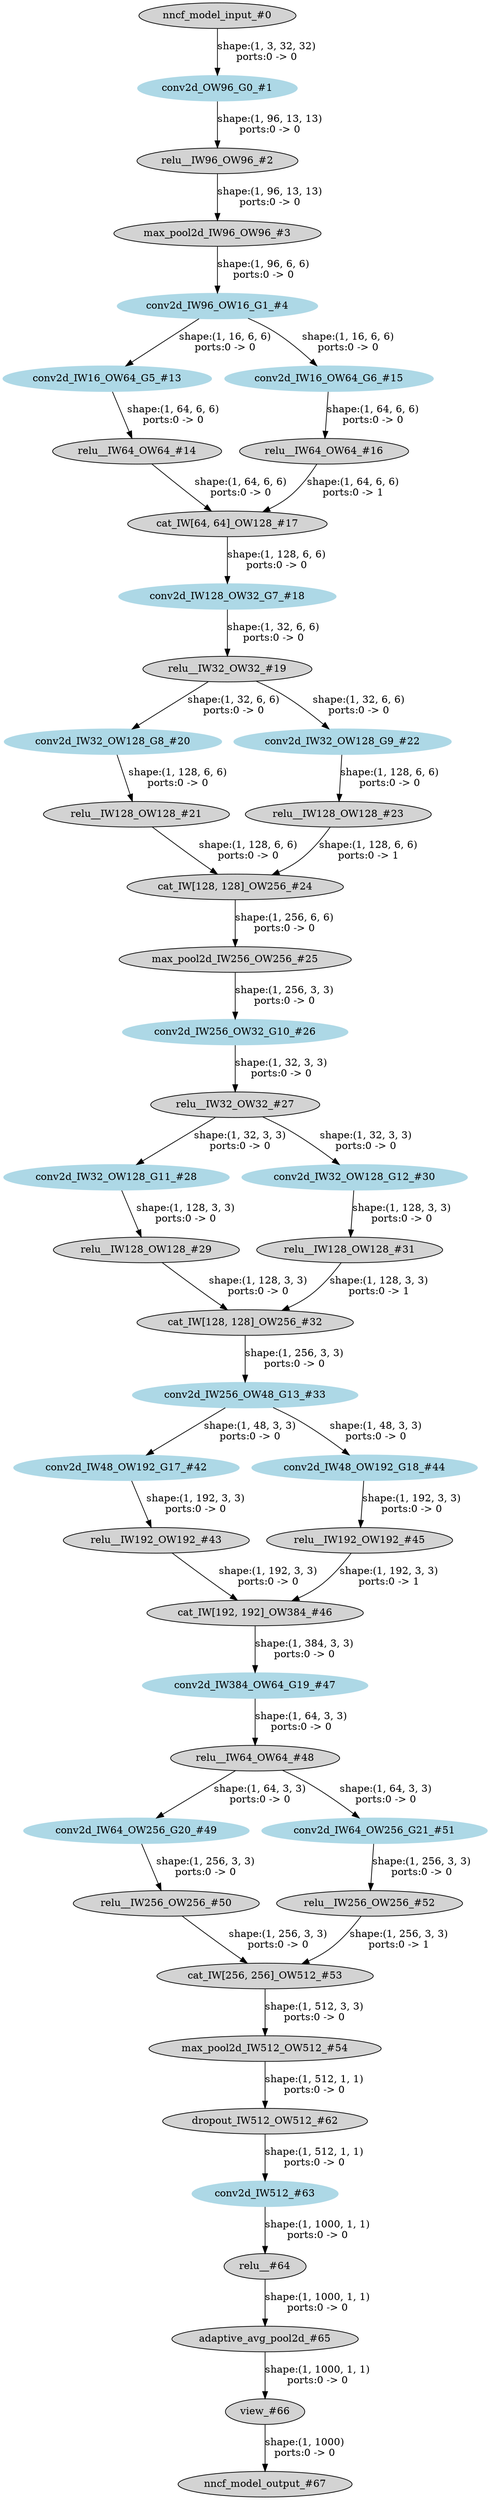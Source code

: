 strict digraph  {
"0 /nncf_model_input_0" [id=0, label="nncf_model_input_#0", style=filled, type=nncf_model_input];
"1 SqueezeNet/Sequential[features]/NNCFConv2d[0]/conv2d_0" [color=lightblue, id=1, label="conv2d_OW96_G0_#1", style=filled, type=conv2d];
"2 SqueezeNet/Sequential[features]/ReLU[1]/relu__0" [id=2, label="relu__IW96_OW96_#2", style=filled, type=relu_];
"3 SqueezeNet/Sequential[features]/MaxPool2d[2]/max_pool2d_0" [id=3, label="max_pool2d_IW96_OW96_#3", style=filled, type=max_pool2d];
"4 SqueezeNet/Sequential[features]/Fire[3]/NNCFConv2d[squeeze]/conv2d_0" [color=lightblue, id=4, label="conv2d_IW96_OW16_G1_#4", style=filled, type=conv2d];
"5 SqueezeNet/Sequential[features]/Fire[4]/NNCFConv2d[expand1x1]/conv2d_0" [color=lightblue, id=5, label="conv2d_IW16_OW64_G5_#13", style=filled, type=conv2d];
"6 SqueezeNet/Sequential[features]/Fire[4]/ReLU[expand1x1_activation]/relu__0" [id=6, label="relu__IW64_OW64_#14", style=filled, type=relu_];
"7 SqueezeNet/Sequential[features]/Fire[4]/NNCFConv2d[expand3x3]/conv2d_0" [color=lightblue, id=7, label="conv2d_IW16_OW64_G6_#15", style=filled, type=conv2d];
"8 SqueezeNet/Sequential[features]/Fire[4]/ReLU[expand3x3_activation]/relu__0" [id=8, label="relu__IW64_OW64_#16", style=filled, type=relu_];
"9 SqueezeNet/Sequential[features]/Fire[4]/cat_0" [id=9, label="cat_IW[64, 64]_OW128_#17", style=filled, type=cat];
"10 SqueezeNet/Sequential[features]/Fire[5]/NNCFConv2d[squeeze]/conv2d_0" [color=lightblue, id=10, label="conv2d_IW128_OW32_G7_#18", style=filled, type=conv2d];
"11 SqueezeNet/Sequential[features]/Fire[5]/ReLU[squeeze_activation]/relu__0" [id=11, label="relu__IW32_OW32_#19", style=filled, type=relu_];
"12 SqueezeNet/Sequential[features]/Fire[5]/NNCFConv2d[expand1x1]/conv2d_0" [color=lightblue, id=12, label="conv2d_IW32_OW128_G8_#20", style=filled, type=conv2d];
"13 SqueezeNet/Sequential[features]/Fire[5]/ReLU[expand1x1_activation]/relu__0" [id=13, label="relu__IW128_OW128_#21", style=filled, type=relu_];
"14 SqueezeNet/Sequential[features]/Fire[5]/NNCFConv2d[expand3x3]/conv2d_0" [color=lightblue, id=14, label="conv2d_IW32_OW128_G9_#22", style=filled, type=conv2d];
"15 SqueezeNet/Sequential[features]/Fire[5]/ReLU[expand3x3_activation]/relu__0" [id=15, label="relu__IW128_OW128_#23", style=filled, type=relu_];
"16 SqueezeNet/Sequential[features]/Fire[5]/cat_0" [id=16, label="cat_IW[128, 128]_OW256_#24", style=filled, type=cat];
"17 SqueezeNet/Sequential[features]/MaxPool2d[6]/max_pool2d_0" [id=17, label="max_pool2d_IW256_OW256_#25", style=filled, type=max_pool2d];
"18 SqueezeNet/Sequential[features]/Fire[7]/NNCFConv2d[squeeze]/conv2d_0" [color=lightblue, id=18, label="conv2d_IW256_OW32_G10_#26", style=filled, type=conv2d];
"19 SqueezeNet/Sequential[features]/Fire[7]/ReLU[squeeze_activation]/relu__0" [id=19, label="relu__IW32_OW32_#27", style=filled, type=relu_];
"20 SqueezeNet/Sequential[features]/Fire[7]/NNCFConv2d[expand1x1]/conv2d_0" [color=lightblue, id=20, label="conv2d_IW32_OW128_G11_#28", style=filled, type=conv2d];
"21 SqueezeNet/Sequential[features]/Fire[7]/ReLU[expand1x1_activation]/relu__0" [id=21, label="relu__IW128_OW128_#29", style=filled, type=relu_];
"22 SqueezeNet/Sequential[features]/Fire[7]/NNCFConv2d[expand3x3]/conv2d_0" [color=lightblue, id=22, label="conv2d_IW32_OW128_G12_#30", style=filled, type=conv2d];
"23 SqueezeNet/Sequential[features]/Fire[7]/ReLU[expand3x3_activation]/relu__0" [id=23, label="relu__IW128_OW128_#31", style=filled, type=relu_];
"24 SqueezeNet/Sequential[features]/Fire[7]/cat_0" [id=24, label="cat_IW[128, 128]_OW256_#32", style=filled, type=cat];
"25 SqueezeNet/Sequential[features]/Fire[8]/NNCFConv2d[squeeze]/conv2d_0" [color=lightblue, id=25, label="conv2d_IW256_OW48_G13_#33", style=filled, type=conv2d];
"26 SqueezeNet/Sequential[features]/Fire[9]/NNCFConv2d[expand1x1]/conv2d_0" [color=lightblue, id=26, label="conv2d_IW48_OW192_G17_#42", style=filled, type=conv2d];
"27 SqueezeNet/Sequential[features]/Fire[9]/ReLU[expand1x1_activation]/relu__0" [id=27, label="relu__IW192_OW192_#43", style=filled, type=relu_];
"28 SqueezeNet/Sequential[features]/Fire[9]/NNCFConv2d[expand3x3]/conv2d_0" [color=lightblue, id=28, label="conv2d_IW48_OW192_G18_#44", style=filled, type=conv2d];
"29 SqueezeNet/Sequential[features]/Fire[9]/ReLU[expand3x3_activation]/relu__0" [id=29, label="relu__IW192_OW192_#45", style=filled, type=relu_];
"30 SqueezeNet/Sequential[features]/Fire[9]/cat_0" [id=30, label="cat_IW[192, 192]_OW384_#46", style=filled, type=cat];
"31 SqueezeNet/Sequential[features]/Fire[10]/NNCFConv2d[squeeze]/conv2d_0" [color=lightblue, id=31, label="conv2d_IW384_OW64_G19_#47", style=filled, type=conv2d];
"32 SqueezeNet/Sequential[features]/Fire[10]/ReLU[squeeze_activation]/relu__0" [id=32, label="relu__IW64_OW64_#48", style=filled, type=relu_];
"33 SqueezeNet/Sequential[features]/Fire[10]/NNCFConv2d[expand1x1]/conv2d_0" [color=lightblue, id=33, label="conv2d_IW64_OW256_G20_#49", style=filled, type=conv2d];
"34 SqueezeNet/Sequential[features]/Fire[10]/ReLU[expand1x1_activation]/relu__0" [id=34, label="relu__IW256_OW256_#50", style=filled, type=relu_];
"35 SqueezeNet/Sequential[features]/Fire[10]/NNCFConv2d[expand3x3]/conv2d_0" [color=lightblue, id=35, label="conv2d_IW64_OW256_G21_#51", style=filled, type=conv2d];
"36 SqueezeNet/Sequential[features]/Fire[10]/ReLU[expand3x3_activation]/relu__0" [id=36, label="relu__IW256_OW256_#52", style=filled, type=relu_];
"37 SqueezeNet/Sequential[features]/Fire[10]/cat_0" [id=37, label="cat_IW[256, 256]_OW512_#53", style=filled, type=cat];
"38 SqueezeNet/Sequential[features]/MaxPool2d[11]/max_pool2d_0" [id=38, label="max_pool2d_IW512_OW512_#54", style=filled, type=max_pool2d];
"39 SqueezeNet/Sequential[classifier]/Dropout[0]/dropout_0" [id=39, label="dropout_IW512_OW512_#62", style=filled, type=dropout];
"40 SqueezeNet/Sequential[classifier]/NNCFConv2d[1]/conv2d_0" [color=lightblue, id=40, label="conv2d_IW512_#63", style=filled, type=conv2d];
"41 SqueezeNet/Sequential[classifier]/ReLU[2]/relu__0" [id=41, label="relu__#64", style=filled, type=relu_];
"42 SqueezeNet/Sequential[classifier]/AdaptiveAvgPool2d[3]/adaptive_avg_pool2d_0" [id=42, label="adaptive_avg_pool2d_#65", style=filled, type=adaptive_avg_pool2d];
"43 SqueezeNet/view_0" [id=43, label="view_#66", style=filled, type=view];
"44 /nncf_model_output_0" [id=44, label="nncf_model_output_#67", style=filled, type=nncf_model_output];
"0 /nncf_model_input_0" -> "1 SqueezeNet/Sequential[features]/NNCFConv2d[0]/conv2d_0"  [label="shape:(1, 3, 32, 32)\nports:0 -> 0", style=solid];
"1 SqueezeNet/Sequential[features]/NNCFConv2d[0]/conv2d_0" -> "2 SqueezeNet/Sequential[features]/ReLU[1]/relu__0"  [label="shape:(1, 96, 13, 13)\nports:0 -> 0", style=solid];
"2 SqueezeNet/Sequential[features]/ReLU[1]/relu__0" -> "3 SqueezeNet/Sequential[features]/MaxPool2d[2]/max_pool2d_0"  [label="shape:(1, 96, 13, 13)\nports:0 -> 0", style=solid];
"3 SqueezeNet/Sequential[features]/MaxPool2d[2]/max_pool2d_0" -> "4 SqueezeNet/Sequential[features]/Fire[3]/NNCFConv2d[squeeze]/conv2d_0"  [label="shape:(1, 96, 6, 6)\nports:0 -> 0", style=solid];
"4 SqueezeNet/Sequential[features]/Fire[3]/NNCFConv2d[squeeze]/conv2d_0" -> "5 SqueezeNet/Sequential[features]/Fire[4]/NNCFConv2d[expand1x1]/conv2d_0"  [label="shape:(1, 16, 6, 6)\nports:0 -> 0", style=solid];
"4 SqueezeNet/Sequential[features]/Fire[3]/NNCFConv2d[squeeze]/conv2d_0" -> "7 SqueezeNet/Sequential[features]/Fire[4]/NNCFConv2d[expand3x3]/conv2d_0"  [label="shape:(1, 16, 6, 6)\nports:0 -> 0", style=solid];
"5 SqueezeNet/Sequential[features]/Fire[4]/NNCFConv2d[expand1x1]/conv2d_0" -> "6 SqueezeNet/Sequential[features]/Fire[4]/ReLU[expand1x1_activation]/relu__0"  [label="shape:(1, 64, 6, 6)\nports:0 -> 0", style=solid];
"6 SqueezeNet/Sequential[features]/Fire[4]/ReLU[expand1x1_activation]/relu__0" -> "9 SqueezeNet/Sequential[features]/Fire[4]/cat_0"  [label="shape:(1, 64, 6, 6)\nports:0 -> 0", style=solid];
"7 SqueezeNet/Sequential[features]/Fire[4]/NNCFConv2d[expand3x3]/conv2d_0" -> "8 SqueezeNet/Sequential[features]/Fire[4]/ReLU[expand3x3_activation]/relu__0"  [label="shape:(1, 64, 6, 6)\nports:0 -> 0", style=solid];
"8 SqueezeNet/Sequential[features]/Fire[4]/ReLU[expand3x3_activation]/relu__0" -> "9 SqueezeNet/Sequential[features]/Fire[4]/cat_0"  [label="shape:(1, 64, 6, 6)\nports:0 -> 1", style=solid];
"9 SqueezeNet/Sequential[features]/Fire[4]/cat_0" -> "10 SqueezeNet/Sequential[features]/Fire[5]/NNCFConv2d[squeeze]/conv2d_0"  [label="shape:(1, 128, 6, 6)\nports:0 -> 0", style=solid];
"10 SqueezeNet/Sequential[features]/Fire[5]/NNCFConv2d[squeeze]/conv2d_0" -> "11 SqueezeNet/Sequential[features]/Fire[5]/ReLU[squeeze_activation]/relu__0"  [label="shape:(1, 32, 6, 6)\nports:0 -> 0", style=solid];
"11 SqueezeNet/Sequential[features]/Fire[5]/ReLU[squeeze_activation]/relu__0" -> "12 SqueezeNet/Sequential[features]/Fire[5]/NNCFConv2d[expand1x1]/conv2d_0"  [label="shape:(1, 32, 6, 6)\nports:0 -> 0", style=solid];
"11 SqueezeNet/Sequential[features]/Fire[5]/ReLU[squeeze_activation]/relu__0" -> "14 SqueezeNet/Sequential[features]/Fire[5]/NNCFConv2d[expand3x3]/conv2d_0"  [label="shape:(1, 32, 6, 6)\nports:0 -> 0", style=solid];
"12 SqueezeNet/Sequential[features]/Fire[5]/NNCFConv2d[expand1x1]/conv2d_0" -> "13 SqueezeNet/Sequential[features]/Fire[5]/ReLU[expand1x1_activation]/relu__0"  [label="shape:(1, 128, 6, 6)\nports:0 -> 0", style=solid];
"13 SqueezeNet/Sequential[features]/Fire[5]/ReLU[expand1x1_activation]/relu__0" -> "16 SqueezeNet/Sequential[features]/Fire[5]/cat_0"  [label="shape:(1, 128, 6, 6)\nports:0 -> 0", style=solid];
"14 SqueezeNet/Sequential[features]/Fire[5]/NNCFConv2d[expand3x3]/conv2d_0" -> "15 SqueezeNet/Sequential[features]/Fire[5]/ReLU[expand3x3_activation]/relu__0"  [label="shape:(1, 128, 6, 6)\nports:0 -> 0", style=solid];
"15 SqueezeNet/Sequential[features]/Fire[5]/ReLU[expand3x3_activation]/relu__0" -> "16 SqueezeNet/Sequential[features]/Fire[5]/cat_0"  [label="shape:(1, 128, 6, 6)\nports:0 -> 1", style=solid];
"16 SqueezeNet/Sequential[features]/Fire[5]/cat_0" -> "17 SqueezeNet/Sequential[features]/MaxPool2d[6]/max_pool2d_0"  [label="shape:(1, 256, 6, 6)\nports:0 -> 0", style=solid];
"17 SqueezeNet/Sequential[features]/MaxPool2d[6]/max_pool2d_0" -> "18 SqueezeNet/Sequential[features]/Fire[7]/NNCFConv2d[squeeze]/conv2d_0"  [label="shape:(1, 256, 3, 3)\nports:0 -> 0", style=solid];
"18 SqueezeNet/Sequential[features]/Fire[7]/NNCFConv2d[squeeze]/conv2d_0" -> "19 SqueezeNet/Sequential[features]/Fire[7]/ReLU[squeeze_activation]/relu__0"  [label="shape:(1, 32, 3, 3)\nports:0 -> 0", style=solid];
"19 SqueezeNet/Sequential[features]/Fire[7]/ReLU[squeeze_activation]/relu__0" -> "20 SqueezeNet/Sequential[features]/Fire[7]/NNCFConv2d[expand1x1]/conv2d_0"  [label="shape:(1, 32, 3, 3)\nports:0 -> 0", style=solid];
"19 SqueezeNet/Sequential[features]/Fire[7]/ReLU[squeeze_activation]/relu__0" -> "22 SqueezeNet/Sequential[features]/Fire[7]/NNCFConv2d[expand3x3]/conv2d_0"  [label="shape:(1, 32, 3, 3)\nports:0 -> 0", style=solid];
"20 SqueezeNet/Sequential[features]/Fire[7]/NNCFConv2d[expand1x1]/conv2d_0" -> "21 SqueezeNet/Sequential[features]/Fire[7]/ReLU[expand1x1_activation]/relu__0"  [label="shape:(1, 128, 3, 3)\nports:0 -> 0", style=solid];
"21 SqueezeNet/Sequential[features]/Fire[7]/ReLU[expand1x1_activation]/relu__0" -> "24 SqueezeNet/Sequential[features]/Fire[7]/cat_0"  [label="shape:(1, 128, 3, 3)\nports:0 -> 0", style=solid];
"22 SqueezeNet/Sequential[features]/Fire[7]/NNCFConv2d[expand3x3]/conv2d_0" -> "23 SqueezeNet/Sequential[features]/Fire[7]/ReLU[expand3x3_activation]/relu__0"  [label="shape:(1, 128, 3, 3)\nports:0 -> 0", style=solid];
"23 SqueezeNet/Sequential[features]/Fire[7]/ReLU[expand3x3_activation]/relu__0" -> "24 SqueezeNet/Sequential[features]/Fire[7]/cat_0"  [label="shape:(1, 128, 3, 3)\nports:0 -> 1", style=solid];
"24 SqueezeNet/Sequential[features]/Fire[7]/cat_0" -> "25 SqueezeNet/Sequential[features]/Fire[8]/NNCFConv2d[squeeze]/conv2d_0"  [label="shape:(1, 256, 3, 3)\nports:0 -> 0", style=solid];
"25 SqueezeNet/Sequential[features]/Fire[8]/NNCFConv2d[squeeze]/conv2d_0" -> "26 SqueezeNet/Sequential[features]/Fire[9]/NNCFConv2d[expand1x1]/conv2d_0"  [label="shape:(1, 48, 3, 3)\nports:0 -> 0", style=solid];
"25 SqueezeNet/Sequential[features]/Fire[8]/NNCFConv2d[squeeze]/conv2d_0" -> "28 SqueezeNet/Sequential[features]/Fire[9]/NNCFConv2d[expand3x3]/conv2d_0"  [label="shape:(1, 48, 3, 3)\nports:0 -> 0", style=solid];
"26 SqueezeNet/Sequential[features]/Fire[9]/NNCFConv2d[expand1x1]/conv2d_0" -> "27 SqueezeNet/Sequential[features]/Fire[9]/ReLU[expand1x1_activation]/relu__0"  [label="shape:(1, 192, 3, 3)\nports:0 -> 0", style=solid];
"27 SqueezeNet/Sequential[features]/Fire[9]/ReLU[expand1x1_activation]/relu__0" -> "30 SqueezeNet/Sequential[features]/Fire[9]/cat_0"  [label="shape:(1, 192, 3, 3)\nports:0 -> 0", style=solid];
"28 SqueezeNet/Sequential[features]/Fire[9]/NNCFConv2d[expand3x3]/conv2d_0" -> "29 SqueezeNet/Sequential[features]/Fire[9]/ReLU[expand3x3_activation]/relu__0"  [label="shape:(1, 192, 3, 3)\nports:0 -> 0", style=solid];
"29 SqueezeNet/Sequential[features]/Fire[9]/ReLU[expand3x3_activation]/relu__0" -> "30 SqueezeNet/Sequential[features]/Fire[9]/cat_0"  [label="shape:(1, 192, 3, 3)\nports:0 -> 1", style=solid];
"30 SqueezeNet/Sequential[features]/Fire[9]/cat_0" -> "31 SqueezeNet/Sequential[features]/Fire[10]/NNCFConv2d[squeeze]/conv2d_0"  [label="shape:(1, 384, 3, 3)\nports:0 -> 0", style=solid];
"31 SqueezeNet/Sequential[features]/Fire[10]/NNCFConv2d[squeeze]/conv2d_0" -> "32 SqueezeNet/Sequential[features]/Fire[10]/ReLU[squeeze_activation]/relu__0"  [label="shape:(1, 64, 3, 3)\nports:0 -> 0", style=solid];
"32 SqueezeNet/Sequential[features]/Fire[10]/ReLU[squeeze_activation]/relu__0" -> "33 SqueezeNet/Sequential[features]/Fire[10]/NNCFConv2d[expand1x1]/conv2d_0"  [label="shape:(1, 64, 3, 3)\nports:0 -> 0", style=solid];
"32 SqueezeNet/Sequential[features]/Fire[10]/ReLU[squeeze_activation]/relu__0" -> "35 SqueezeNet/Sequential[features]/Fire[10]/NNCFConv2d[expand3x3]/conv2d_0"  [label="shape:(1, 64, 3, 3)\nports:0 -> 0", style=solid];
"33 SqueezeNet/Sequential[features]/Fire[10]/NNCFConv2d[expand1x1]/conv2d_0" -> "34 SqueezeNet/Sequential[features]/Fire[10]/ReLU[expand1x1_activation]/relu__0"  [label="shape:(1, 256, 3, 3)\nports:0 -> 0", style=solid];
"34 SqueezeNet/Sequential[features]/Fire[10]/ReLU[expand1x1_activation]/relu__0" -> "37 SqueezeNet/Sequential[features]/Fire[10]/cat_0"  [label="shape:(1, 256, 3, 3)\nports:0 -> 0", style=solid];
"35 SqueezeNet/Sequential[features]/Fire[10]/NNCFConv2d[expand3x3]/conv2d_0" -> "36 SqueezeNet/Sequential[features]/Fire[10]/ReLU[expand3x3_activation]/relu__0"  [label="shape:(1, 256, 3, 3)\nports:0 -> 0", style=solid];
"36 SqueezeNet/Sequential[features]/Fire[10]/ReLU[expand3x3_activation]/relu__0" -> "37 SqueezeNet/Sequential[features]/Fire[10]/cat_0"  [label="shape:(1, 256, 3, 3)\nports:0 -> 1", style=solid];
"37 SqueezeNet/Sequential[features]/Fire[10]/cat_0" -> "38 SqueezeNet/Sequential[features]/MaxPool2d[11]/max_pool2d_0"  [label="shape:(1, 512, 3, 3)\nports:0 -> 0", style=solid];
"38 SqueezeNet/Sequential[features]/MaxPool2d[11]/max_pool2d_0" -> "39 SqueezeNet/Sequential[classifier]/Dropout[0]/dropout_0"  [label="shape:(1, 512, 1, 1)\nports:0 -> 0", style=solid];
"39 SqueezeNet/Sequential[classifier]/Dropout[0]/dropout_0" -> "40 SqueezeNet/Sequential[classifier]/NNCFConv2d[1]/conv2d_0"  [label="shape:(1, 512, 1, 1)\nports:0 -> 0", style=solid];
"40 SqueezeNet/Sequential[classifier]/NNCFConv2d[1]/conv2d_0" -> "41 SqueezeNet/Sequential[classifier]/ReLU[2]/relu__0"  [label="shape:(1, 1000, 1, 1)\nports:0 -> 0", style=solid];
"41 SqueezeNet/Sequential[classifier]/ReLU[2]/relu__0" -> "42 SqueezeNet/Sequential[classifier]/AdaptiveAvgPool2d[3]/adaptive_avg_pool2d_0"  [label="shape:(1, 1000, 1, 1)\nports:0 -> 0", style=solid];
"42 SqueezeNet/Sequential[classifier]/AdaptiveAvgPool2d[3]/adaptive_avg_pool2d_0" -> "43 SqueezeNet/view_0"  [label="shape:(1, 1000, 1, 1)\nports:0 -> 0", style=solid];
"43 SqueezeNet/view_0" -> "44 /nncf_model_output_0"  [label="shape:(1, 1000)\nports:0 -> 0", style=solid];
}
